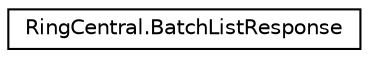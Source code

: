digraph "Graphical Class Hierarchy"
{
 // LATEX_PDF_SIZE
  edge [fontname="Helvetica",fontsize="10",labelfontname="Helvetica",labelfontsize="10"];
  node [fontname="Helvetica",fontsize="10",shape=record];
  rankdir="LR";
  Node0 [label="RingCentral.BatchListResponse",height=0.2,width=0.4,color="black", fillcolor="white", style="filled",URL="$classRingCentral_1_1BatchListResponse.html",tooltip="The list of batches retrieved for an account and other filter criteria such as fromPhoneNumber,..."];
}
